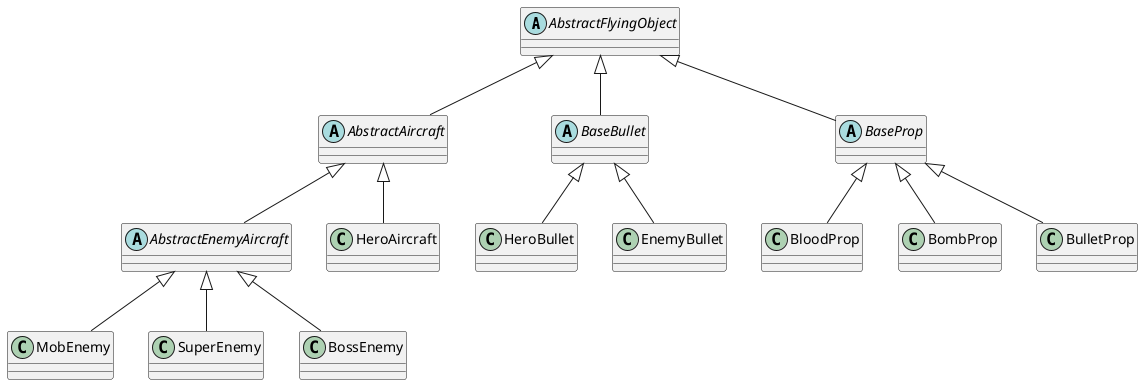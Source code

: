@startuml
'https://plantuml.com/sequence-diagram
abstract class AbstractFlyingObject
abstract class AbstractAircraft
abstract class AbstractEnemyAircraft
abstract class BaseBullet
abstract class BaseProp


AbstractAircraft <|-- HeroAircraft
AbstractEnemyAircraft <|-- MobEnemy
AbstractEnemyAircraft <|-- SuperEnemy
AbstractEnemyAircraft <|-- BossEnemy
AbstractAircraft <|-- AbstractEnemyAircraft

BaseBullet <|-- HeroBullet
BaseBullet <|-- EnemyBullet


BaseProp <|-- BloodProp
BaseProp <|-- BombProp
BaseProp <|-- BulletProp

AbstractFlyingObject <|-- AbstractAircraft
AbstractFlyingObject <|-- BaseBullet
AbstractFlyingObject <|-- BaseProp

@enduml
